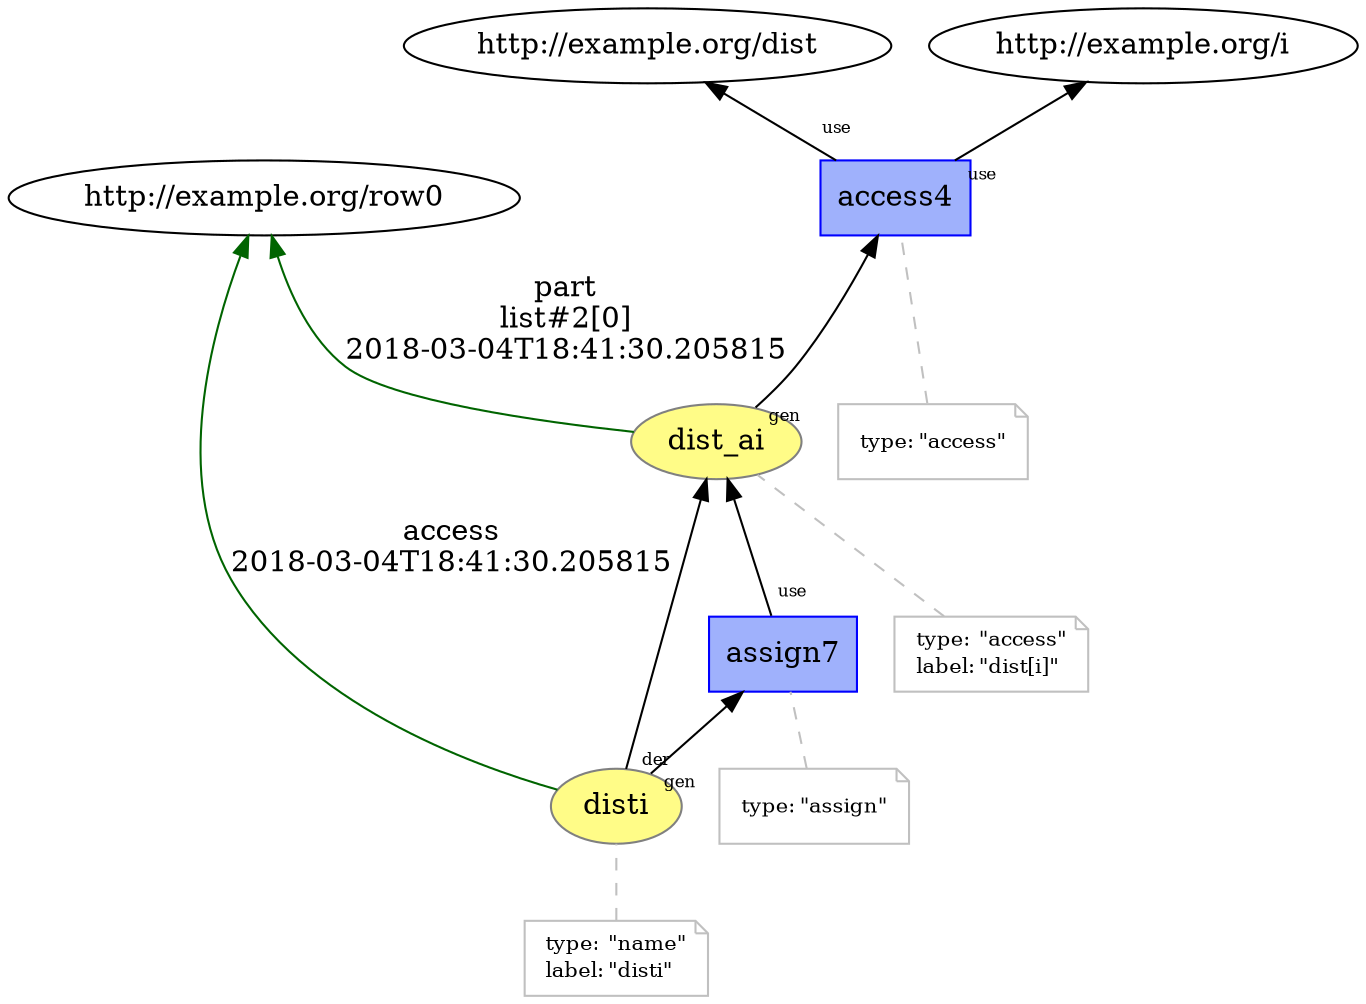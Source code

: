 digraph "PROV" { size="16,12"; rankdir="BT";
"http://example.org/dist_ai" [fillcolor="#FFFC87",color="#808080",style="filled",label="dist_ai",URL="http://example.org/dist_ai"]
"-attrs0" [color="gray",shape="note",fontsize="10",fontcolor="black",label=<<TABLE cellpadding="0" border="0">
	<TR>
	    <TD align="left">type:</TD>
	    <TD align="left">&quot;access&quot;</TD>
	</TR>
	<TR>
	    <TD align="left">label:</TD>
	    <TD align="left">&quot;dist[i]&quot;</TD>
	</TR>
</TABLE>>]
"-attrs0" -> "http://example.org/dist_ai" [color="gray",style="dashed",arrowhead="none"]
"http://example.org/dist_ai" -> "http://example.org/row0" [labelfontsize="8",labeldistance="1.5",color="darkgreen",labelangle="60.0",rotation="20",label="part
list#2[0]
2018-03-04T18:41:30.205815"]
"http://example.org/access4" [fillcolor="#9FB1FC",color="#0000FF",shape="polygon",sides="4",style="filled",label="access4",URL="http://example.org/access4"]
"-attrs1" [color="gray",shape="note",fontsize="10",fontcolor="black",label=<<TABLE cellpadding="0" border="0">
	<TR>
	    <TD align="left">type:</TD>
	    <TD align="left">&quot;access&quot;</TD>
	</TR>
</TABLE>>]
"-attrs1" -> "http://example.org/access4" [color="gray",style="dashed",arrowhead="none"]
"http://example.org/access4" -> "http://example.org/dist" [labelfontsize="8",labeldistance="1.5",labelangle="60.0",rotation="20",taillabel="use"]
"http://example.org/access4" -> "http://example.org/i" [labelfontsize="8",labeldistance="1.5",labelangle="60.0",rotation="20",taillabel="use"]
"http://example.org/dist_ai" -> "http://example.org/access4" [labelfontsize="8",labeldistance="1.5",labelangle="60.0",rotation="20",taillabel="gen"]
"http://example.org/disti" [fillcolor="#FFFC87",color="#808080",style="filled",label="disti",URL="http://example.org/disti"]
"-attrs2" [color="gray",shape="note",fontsize="10",fontcolor="black",label=<<TABLE cellpadding="0" border="0">
	<TR>
	    <TD align="left">type:</TD>
	    <TD align="left">&quot;name&quot;</TD>
	</TR>
	<TR>
	    <TD align="left">label:</TD>
	    <TD align="left">&quot;disti&quot;</TD>
	</TR>
</TABLE>>]
"-attrs2" -> "http://example.org/disti" [color="gray",style="dashed",arrowhead="none"]
"http://example.org/disti" -> "http://example.org/row0" [labelfontsize="8",labeldistance="1.5",color="darkgreen",labelangle="60.0",rotation="20",label="access
2018-03-04T18:41:30.205815"]
"http://example.org/assign7" [fillcolor="#9FB1FC",color="#0000FF",shape="polygon",sides="4",style="filled",label="assign7",URL="http://example.org/assign7"]
"-attrs3" [color="gray",shape="note",fontsize="10",fontcolor="black",label=<<TABLE cellpadding="0" border="0">
	<TR>
	    <TD align="left">type:</TD>
	    <TD align="left">&quot;assign&quot;</TD>
	</TR>
</TABLE>>]
"-attrs3" -> "http://example.org/assign7" [color="gray",style="dashed",arrowhead="none"]
"http://example.org/assign7" -> "http://example.org/dist_ai" [labelfontsize="8",labeldistance="1.5",labelangle="60.0",rotation="20",taillabel="use"]
"http://example.org/disti" -> "http://example.org/dist_ai" [labelfontsize="8",labeldistance="1.5",labelangle="60.0",rotation="20",taillabel="der"]
"http://example.org/disti" -> "http://example.org/assign7" [labelfontsize="8",labeldistance="1.5",labelangle="60.0",rotation="20",taillabel="gen"]
}